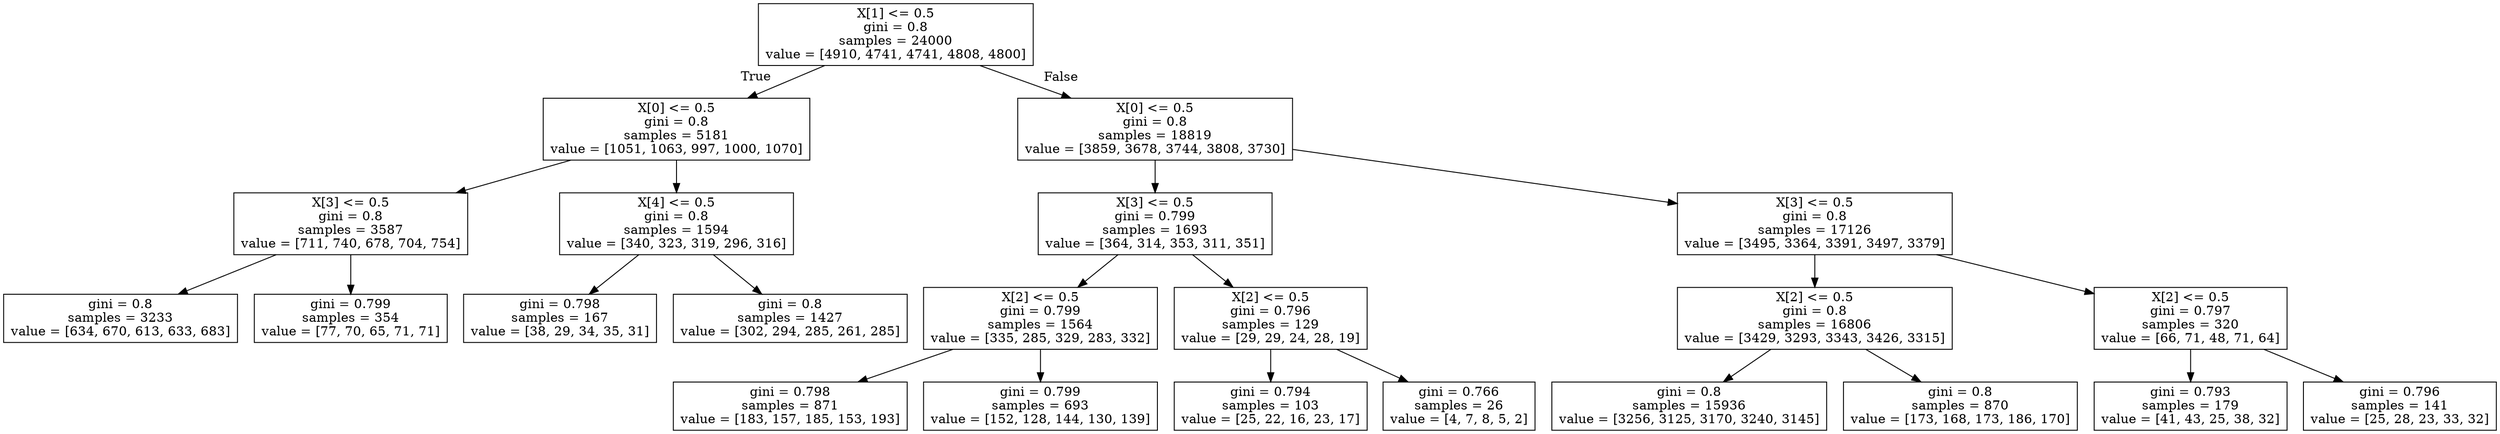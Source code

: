 digraph Tree {
node [shape=box] ;
0 [label="X[1] <= 0.5\ngini = 0.8\nsamples = 24000\nvalue = [4910, 4741, 4741, 4808, 4800]"] ;
1 [label="X[0] <= 0.5\ngini = 0.8\nsamples = 5181\nvalue = [1051, 1063, 997, 1000, 1070]"] ;
0 -> 1 [labeldistance=2.5, labelangle=45, headlabel="True"] ;
2 [label="X[3] <= 0.5\ngini = 0.8\nsamples = 3587\nvalue = [711, 740, 678, 704, 754]"] ;
1 -> 2 ;
3 [label="gini = 0.8\nsamples = 3233\nvalue = [634, 670, 613, 633, 683]"] ;
2 -> 3 ;
4 [label="gini = 0.799\nsamples = 354\nvalue = [77, 70, 65, 71, 71]"] ;
2 -> 4 ;
5 [label="X[4] <= 0.5\ngini = 0.8\nsamples = 1594\nvalue = [340, 323, 319, 296, 316]"] ;
1 -> 5 ;
6 [label="gini = 0.798\nsamples = 167\nvalue = [38, 29, 34, 35, 31]"] ;
5 -> 6 ;
7 [label="gini = 0.8\nsamples = 1427\nvalue = [302, 294, 285, 261, 285]"] ;
5 -> 7 ;
8 [label="X[0] <= 0.5\ngini = 0.8\nsamples = 18819\nvalue = [3859, 3678, 3744, 3808, 3730]"] ;
0 -> 8 [labeldistance=2.5, labelangle=-45, headlabel="False"] ;
9 [label="X[3] <= 0.5\ngini = 0.799\nsamples = 1693\nvalue = [364, 314, 353, 311, 351]"] ;
8 -> 9 ;
10 [label="X[2] <= 0.5\ngini = 0.799\nsamples = 1564\nvalue = [335, 285, 329, 283, 332]"] ;
9 -> 10 ;
11 [label="gini = 0.798\nsamples = 871\nvalue = [183, 157, 185, 153, 193]"] ;
10 -> 11 ;
12 [label="gini = 0.799\nsamples = 693\nvalue = [152, 128, 144, 130, 139]"] ;
10 -> 12 ;
13 [label="X[2] <= 0.5\ngini = 0.796\nsamples = 129\nvalue = [29, 29, 24, 28, 19]"] ;
9 -> 13 ;
14 [label="gini = 0.794\nsamples = 103\nvalue = [25, 22, 16, 23, 17]"] ;
13 -> 14 ;
15 [label="gini = 0.766\nsamples = 26\nvalue = [4, 7, 8, 5, 2]"] ;
13 -> 15 ;
16 [label="X[3] <= 0.5\ngini = 0.8\nsamples = 17126\nvalue = [3495, 3364, 3391, 3497, 3379]"] ;
8 -> 16 ;
17 [label="X[2] <= 0.5\ngini = 0.8\nsamples = 16806\nvalue = [3429, 3293, 3343, 3426, 3315]"] ;
16 -> 17 ;
18 [label="gini = 0.8\nsamples = 15936\nvalue = [3256, 3125, 3170, 3240, 3145]"] ;
17 -> 18 ;
19 [label="gini = 0.8\nsamples = 870\nvalue = [173, 168, 173, 186, 170]"] ;
17 -> 19 ;
20 [label="X[2] <= 0.5\ngini = 0.797\nsamples = 320\nvalue = [66, 71, 48, 71, 64]"] ;
16 -> 20 ;
21 [label="gini = 0.793\nsamples = 179\nvalue = [41, 43, 25, 38, 32]"] ;
20 -> 21 ;
22 [label="gini = 0.796\nsamples = 141\nvalue = [25, 28, 23, 33, 32]"] ;
20 -> 22 ;
}